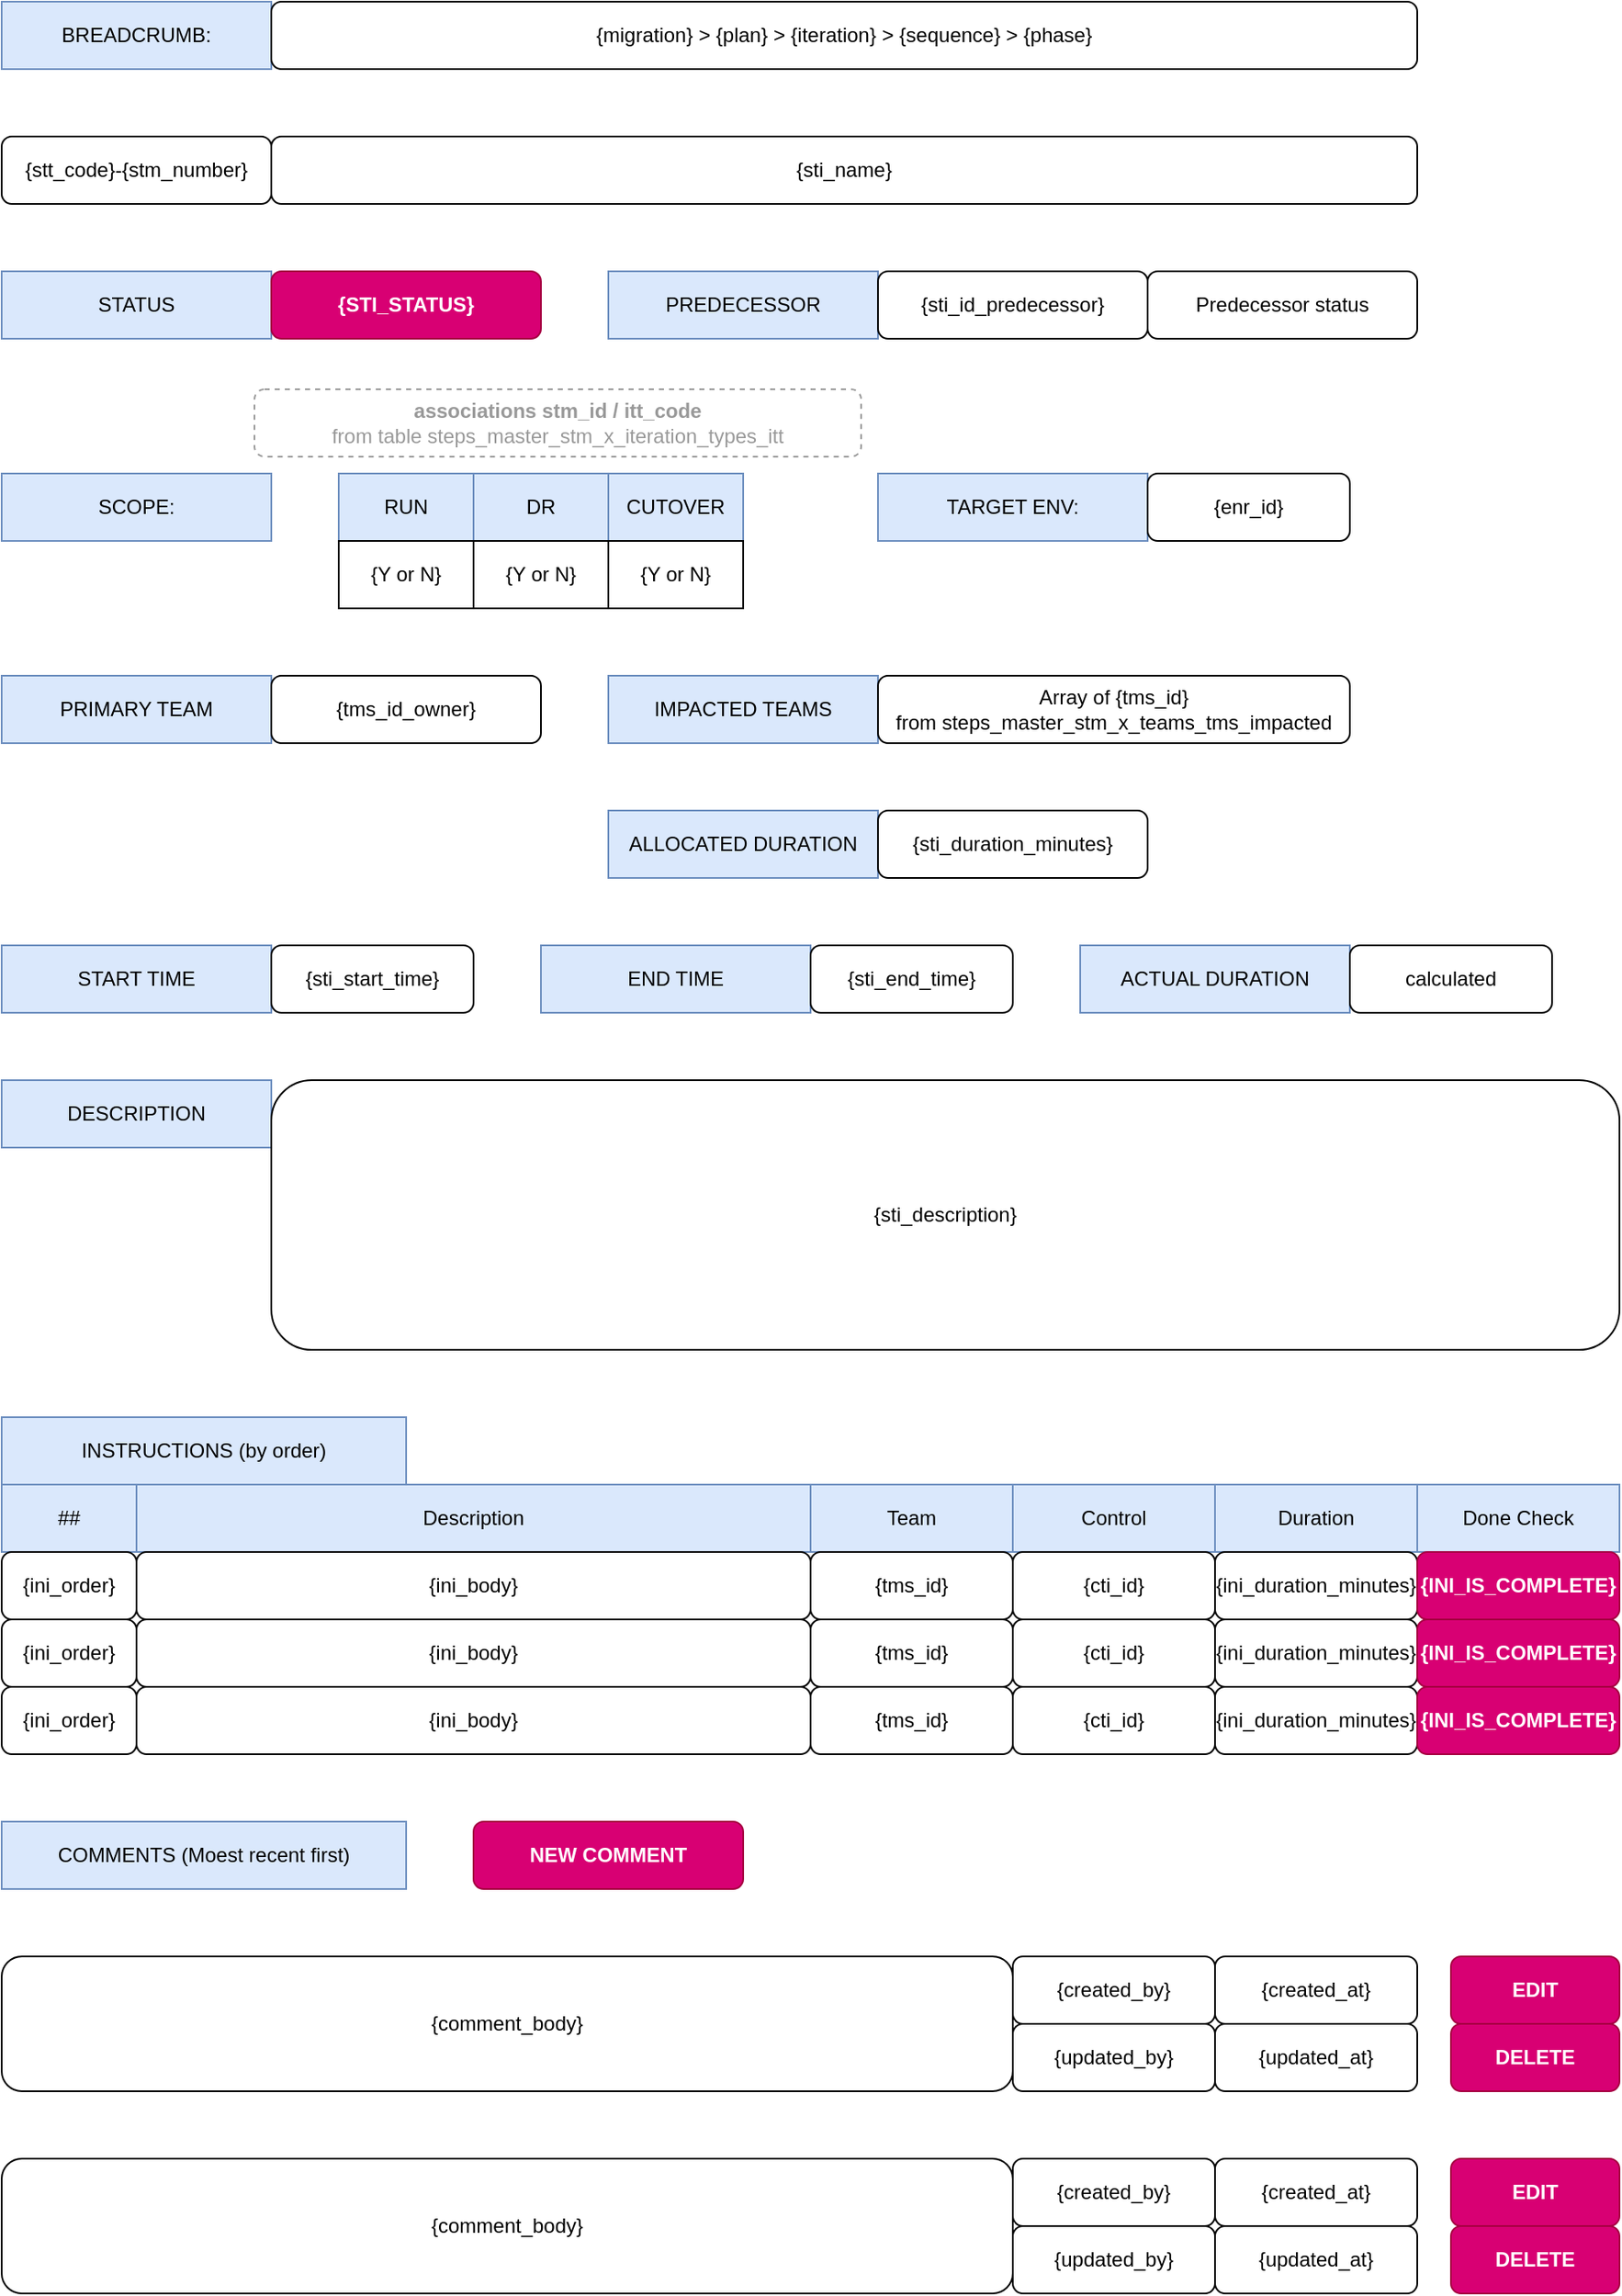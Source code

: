 <mxfile version="28.0.4">
  <diagram name="Page-1" id="PMUEhZMOhUfKYZW5Mhzb">
    <mxGraphModel dx="1302" dy="899" grid="1" gridSize="10" guides="1" tooltips="1" connect="1" arrows="1" fold="1" page="0" pageScale="1" pageWidth="827" pageHeight="1169" math="0" shadow="0">
      <root>
        <mxCell id="0" />
        <mxCell id="1" parent="0" />
        <mxCell id="vxh-quJ58SCgk4-uSjsG-1" value="{stt_code}-{stm_number}" style="rounded=1;whiteSpace=wrap;html=1;" vertex="1" parent="1">
          <mxGeometry x="40" y="80" width="160" height="40" as="geometry" />
        </mxCell>
        <mxCell id="vxh-quJ58SCgk4-uSjsG-3" value="{sti_name}" style="rounded=1;whiteSpace=wrap;html=1;" vertex="1" parent="1">
          <mxGeometry x="200" y="80" width="680" height="40" as="geometry" />
        </mxCell>
        <mxCell id="vxh-quJ58SCgk4-uSjsG-4" value="&lt;b&gt;associations stm_id / itt_code&lt;/b&gt;&lt;div&gt;from table&amp;nbsp;steps_master_stm_x_iteration_types_itt&lt;/div&gt;" style="rounded=1;whiteSpace=wrap;html=1;dashed=1;strokeColor=#999999;fontColor=#999999;" vertex="1" parent="1">
          <mxGeometry x="190" y="230" width="360" height="40" as="geometry" />
        </mxCell>
        <mxCell id="vxh-quJ58SCgk4-uSjsG-5" value="SCOPE:" style="rounded=0;whiteSpace=wrap;html=1;fillColor=#dae8fc;strokeColor=#6c8ebf;" vertex="1" parent="1">
          <mxGeometry x="40" y="280" width="160" height="40" as="geometry" />
        </mxCell>
        <mxCell id="vxh-quJ58SCgk4-uSjsG-6" value="RUN" style="rounded=0;whiteSpace=wrap;html=1;fillColor=#dae8fc;strokeColor=#6c8ebf;" vertex="1" parent="1">
          <mxGeometry x="240" y="280" width="80" height="40" as="geometry" />
        </mxCell>
        <mxCell id="vxh-quJ58SCgk4-uSjsG-8" value="DR" style="rounded=0;whiteSpace=wrap;html=1;fillColor=#dae8fc;strokeColor=#6c8ebf;" vertex="1" parent="1">
          <mxGeometry x="320" y="280" width="80" height="40" as="geometry" />
        </mxCell>
        <mxCell id="vxh-quJ58SCgk4-uSjsG-9" value="CUTOVER" style="rounded=0;whiteSpace=wrap;html=1;fillColor=#dae8fc;strokeColor=#6c8ebf;" vertex="1" parent="1">
          <mxGeometry x="400" y="280" width="80" height="40" as="geometry" />
        </mxCell>
        <mxCell id="vxh-quJ58SCgk4-uSjsG-10" value="{Y or N}" style="rounded=0;whiteSpace=wrap;html=1;" vertex="1" parent="1">
          <mxGeometry x="240" y="320" width="80" height="40" as="geometry" />
        </mxCell>
        <mxCell id="vxh-quJ58SCgk4-uSjsG-11" value="{Y or N}" style="rounded=0;whiteSpace=wrap;html=1;" vertex="1" parent="1">
          <mxGeometry x="320" y="320" width="80" height="40" as="geometry" />
        </mxCell>
        <mxCell id="vxh-quJ58SCgk4-uSjsG-12" value="{Y or N}" style="rounded=0;whiteSpace=wrap;html=1;" vertex="1" parent="1">
          <mxGeometry x="400" y="320" width="80" height="40" as="geometry" />
        </mxCell>
        <mxCell id="vxh-quJ58SCgk4-uSjsG-13" value="TARGET ENV:" style="rounded=0;whiteSpace=wrap;html=1;fillColor=#dae8fc;strokeColor=#6c8ebf;" vertex="1" parent="1">
          <mxGeometry x="560" y="280" width="160" height="40" as="geometry" />
        </mxCell>
        <mxCell id="vxh-quJ58SCgk4-uSjsG-14" value="{enr_id}" style="rounded=1;whiteSpace=wrap;html=1;" vertex="1" parent="1">
          <mxGeometry x="720" y="280" width="120" height="40" as="geometry" />
        </mxCell>
        <mxCell id="vxh-quJ58SCgk4-uSjsG-15" value="BREADCRUMB:" style="rounded=0;whiteSpace=wrap;html=1;fillColor=#dae8fc;strokeColor=#6c8ebf;" vertex="1" parent="1">
          <mxGeometry x="40" width="160" height="40" as="geometry" />
        </mxCell>
        <mxCell id="vxh-quJ58SCgk4-uSjsG-16" value="{migration} &amp;gt; {plan} &amp;gt;&amp;nbsp;{iteration} &amp;gt;&amp;nbsp;{sequence} &amp;gt;&amp;nbsp;{phase}" style="rounded=1;whiteSpace=wrap;html=1;" vertex="1" parent="1">
          <mxGeometry x="200" width="680" height="40" as="geometry" />
        </mxCell>
        <mxCell id="vxh-quJ58SCgk4-uSjsG-17" value="PRIMARY TEAM" style="rounded=0;whiteSpace=wrap;html=1;fillColor=#dae8fc;strokeColor=#6c8ebf;" vertex="1" parent="1">
          <mxGeometry x="40" y="400" width="160" height="40" as="geometry" />
        </mxCell>
        <mxCell id="vxh-quJ58SCgk4-uSjsG-18" value="IMPACTED TEAMS" style="rounded=0;whiteSpace=wrap;html=1;fillColor=#dae8fc;strokeColor=#6c8ebf;" vertex="1" parent="1">
          <mxGeometry x="400" y="400" width="160" height="40" as="geometry" />
        </mxCell>
        <mxCell id="vxh-quJ58SCgk4-uSjsG-19" value="{tms_id_owner}" style="rounded=1;whiteSpace=wrap;html=1;" vertex="1" parent="1">
          <mxGeometry x="200" y="400" width="160" height="40" as="geometry" />
        </mxCell>
        <mxCell id="vxh-quJ58SCgk4-uSjsG-20" value="Array of {tms_id} from&amp;nbsp;steps_master_stm_x_teams_tms_impacted" style="rounded=1;whiteSpace=wrap;html=1;" vertex="1" parent="1">
          <mxGeometry x="560" y="400" width="280" height="40" as="geometry" />
        </mxCell>
        <mxCell id="vxh-quJ58SCgk4-uSjsG-21" value="STATUS" style="rounded=0;whiteSpace=wrap;html=1;fillColor=#dae8fc;strokeColor=#6c8ebf;" vertex="1" parent="1">
          <mxGeometry x="40" y="160" width="160" height="40" as="geometry" />
        </mxCell>
        <mxCell id="vxh-quJ58SCgk4-uSjsG-22" value="ALLOCATED DURATION" style="rounded=0;whiteSpace=wrap;html=1;fillColor=#dae8fc;strokeColor=#6c8ebf;" vertex="1" parent="1">
          <mxGeometry x="400" y="480" width="160" height="40" as="geometry" />
        </mxCell>
        <mxCell id="vxh-quJ58SCgk4-uSjsG-24" value="{sti_duration_minutes}" style="rounded=1;whiteSpace=wrap;html=1;" vertex="1" parent="1">
          <mxGeometry x="560" y="480" width="160" height="40" as="geometry" />
        </mxCell>
        <mxCell id="vxh-quJ58SCgk4-uSjsG-25" value="START TIME" style="rounded=0;whiteSpace=wrap;html=1;fillColor=#dae8fc;strokeColor=#6c8ebf;" vertex="1" parent="1">
          <mxGeometry x="40" y="560" width="160" height="40" as="geometry" />
        </mxCell>
        <mxCell id="vxh-quJ58SCgk4-uSjsG-26" value="END TIME" style="rounded=0;whiteSpace=wrap;html=1;fillColor=#dae8fc;strokeColor=#6c8ebf;" vertex="1" parent="1">
          <mxGeometry x="360" y="560" width="160" height="40" as="geometry" />
        </mxCell>
        <mxCell id="vxh-quJ58SCgk4-uSjsG-27" value="ACTUAL DURATION" style="rounded=0;whiteSpace=wrap;html=1;fillColor=#dae8fc;strokeColor=#6c8ebf;" vertex="1" parent="1">
          <mxGeometry x="680" y="560" width="160" height="40" as="geometry" />
        </mxCell>
        <mxCell id="vxh-quJ58SCgk4-uSjsG-28" value="{sti_start_time}" style="rounded=1;whiteSpace=wrap;html=1;" vertex="1" parent="1">
          <mxGeometry x="200" y="560" width="120" height="40" as="geometry" />
        </mxCell>
        <mxCell id="vxh-quJ58SCgk4-uSjsG-29" value="{sti_end_time}" style="rounded=1;whiteSpace=wrap;html=1;" vertex="1" parent="1">
          <mxGeometry x="520" y="560" width="120" height="40" as="geometry" />
        </mxCell>
        <mxCell id="vxh-quJ58SCgk4-uSjsG-30" value="calculated" style="rounded=1;whiteSpace=wrap;html=1;" vertex="1" parent="1">
          <mxGeometry x="840" y="560" width="120" height="40" as="geometry" />
        </mxCell>
        <mxCell id="vxh-quJ58SCgk4-uSjsG-31" value="DESCRIPTION" style="rounded=0;whiteSpace=wrap;html=1;fillColor=#dae8fc;strokeColor=#6c8ebf;" vertex="1" parent="1">
          <mxGeometry x="40" y="640" width="160" height="40" as="geometry" />
        </mxCell>
        <mxCell id="vxh-quJ58SCgk4-uSjsG-32" value="{sti_description}" style="rounded=1;whiteSpace=wrap;html=1;" vertex="1" parent="1">
          <mxGeometry x="200" y="640" width="800" height="160" as="geometry" />
        </mxCell>
        <mxCell id="vxh-quJ58SCgk4-uSjsG-33" value="INSTRUCTIONS (by order)" style="rounded=0;whiteSpace=wrap;html=1;fillColor=#dae8fc;strokeColor=#6c8ebf;" vertex="1" parent="1">
          <mxGeometry x="40" y="840" width="240" height="40" as="geometry" />
        </mxCell>
        <mxCell id="vxh-quJ58SCgk4-uSjsG-34" value="##" style="rounded=0;whiteSpace=wrap;html=1;fillColor=#dae8fc;strokeColor=#6c8ebf;" vertex="1" parent="1">
          <mxGeometry x="40" y="880" width="80" height="40" as="geometry" />
        </mxCell>
        <mxCell id="vxh-quJ58SCgk4-uSjsG-35" value="Description" style="rounded=0;whiteSpace=wrap;html=1;fillColor=#dae8fc;strokeColor=#6c8ebf;" vertex="1" parent="1">
          <mxGeometry x="120" y="880" width="400" height="40" as="geometry" />
        </mxCell>
        <mxCell id="vxh-quJ58SCgk4-uSjsG-36" value="Team" style="rounded=0;whiteSpace=wrap;html=1;fillColor=#dae8fc;strokeColor=#6c8ebf;" vertex="1" parent="1">
          <mxGeometry x="520" y="880" width="120" height="40" as="geometry" />
        </mxCell>
        <mxCell id="vxh-quJ58SCgk4-uSjsG-37" value="Control" style="rounded=0;whiteSpace=wrap;html=1;fillColor=#dae8fc;strokeColor=#6c8ebf;" vertex="1" parent="1">
          <mxGeometry x="640" y="880" width="120" height="40" as="geometry" />
        </mxCell>
        <mxCell id="vxh-quJ58SCgk4-uSjsG-38" value="Duration" style="rounded=0;whiteSpace=wrap;html=1;fillColor=#dae8fc;strokeColor=#6c8ebf;" vertex="1" parent="1">
          <mxGeometry x="760" y="880" width="120" height="40" as="geometry" />
        </mxCell>
        <mxCell id="vxh-quJ58SCgk4-uSjsG-39" value="Done Check" style="rounded=0;whiteSpace=wrap;html=1;fillColor=#dae8fc;strokeColor=#6c8ebf;" vertex="1" parent="1">
          <mxGeometry x="880" y="880" width="120" height="40" as="geometry" />
        </mxCell>
        <mxCell id="vxh-quJ58SCgk4-uSjsG-40" value="{ini_order}" style="rounded=1;whiteSpace=wrap;html=1;" vertex="1" parent="1">
          <mxGeometry x="40" y="920" width="80" height="40" as="geometry" />
        </mxCell>
        <mxCell id="vxh-quJ58SCgk4-uSjsG-43" value="{ini_body}" style="rounded=1;whiteSpace=wrap;html=1;" vertex="1" parent="1">
          <mxGeometry x="120" y="920" width="400" height="40" as="geometry" />
        </mxCell>
        <mxCell id="vxh-quJ58SCgk4-uSjsG-44" value="{tms_id}" style="rounded=1;whiteSpace=wrap;html=1;" vertex="1" parent="1">
          <mxGeometry x="520" y="920" width="120" height="40" as="geometry" />
        </mxCell>
        <mxCell id="vxh-quJ58SCgk4-uSjsG-45" value="{cti_id}" style="rounded=1;whiteSpace=wrap;html=1;" vertex="1" parent="1">
          <mxGeometry x="640" y="920" width="120" height="40" as="geometry" />
        </mxCell>
        <mxCell id="vxh-quJ58SCgk4-uSjsG-46" value="{ini_duration_minutes}" style="rounded=1;whiteSpace=wrap;html=1;" vertex="1" parent="1">
          <mxGeometry x="760" y="920" width="120" height="40" as="geometry" />
        </mxCell>
        <mxCell id="vxh-quJ58SCgk4-uSjsG-48" value="PREDECESSOR" style="rounded=0;whiteSpace=wrap;html=1;fillColor=#dae8fc;strokeColor=#6c8ebf;" vertex="1" parent="1">
          <mxGeometry x="400" y="160" width="160" height="40" as="geometry" />
        </mxCell>
        <mxCell id="vxh-quJ58SCgk4-uSjsG-49" value="{sti_id_predecessor}" style="rounded=1;whiteSpace=wrap;html=1;" vertex="1" parent="1">
          <mxGeometry x="560" y="160" width="160" height="40" as="geometry" />
        </mxCell>
        <mxCell id="vxh-quJ58SCgk4-uSjsG-50" value="Predecessor status" style="rounded=1;whiteSpace=wrap;html=1;" vertex="1" parent="1">
          <mxGeometry x="720" y="160" width="160" height="40" as="geometry" />
        </mxCell>
        <mxCell id="vxh-quJ58SCgk4-uSjsG-51" value="{ini_order}" style="rounded=1;whiteSpace=wrap;html=1;" vertex="1" parent="1">
          <mxGeometry x="40" y="960" width="80" height="40" as="geometry" />
        </mxCell>
        <mxCell id="vxh-quJ58SCgk4-uSjsG-52" value="{ini_body}" style="rounded=1;whiteSpace=wrap;html=1;" vertex="1" parent="1">
          <mxGeometry x="120" y="960" width="400" height="40" as="geometry" />
        </mxCell>
        <mxCell id="vxh-quJ58SCgk4-uSjsG-53" value="{tms_id}" style="rounded=1;whiteSpace=wrap;html=1;" vertex="1" parent="1">
          <mxGeometry x="520" y="960" width="120" height="40" as="geometry" />
        </mxCell>
        <mxCell id="vxh-quJ58SCgk4-uSjsG-54" value="{cti_id}" style="rounded=1;whiteSpace=wrap;html=1;" vertex="1" parent="1">
          <mxGeometry x="640" y="960" width="120" height="40" as="geometry" />
        </mxCell>
        <mxCell id="vxh-quJ58SCgk4-uSjsG-55" value="{ini_duration_minutes}" style="rounded=1;whiteSpace=wrap;html=1;" vertex="1" parent="1">
          <mxGeometry x="760" y="960" width="120" height="40" as="geometry" />
        </mxCell>
        <mxCell id="vxh-quJ58SCgk4-uSjsG-57" value="{ini_order}" style="rounded=1;whiteSpace=wrap;html=1;" vertex="1" parent="1">
          <mxGeometry x="40" y="1000" width="80" height="40" as="geometry" />
        </mxCell>
        <mxCell id="vxh-quJ58SCgk4-uSjsG-58" value="{ini_body}" style="rounded=1;whiteSpace=wrap;html=1;" vertex="1" parent="1">
          <mxGeometry x="120" y="1000" width="400" height="40" as="geometry" />
        </mxCell>
        <mxCell id="vxh-quJ58SCgk4-uSjsG-59" value="{tms_id}" style="rounded=1;whiteSpace=wrap;html=1;" vertex="1" parent="1">
          <mxGeometry x="520" y="1000" width="120" height="40" as="geometry" />
        </mxCell>
        <mxCell id="vxh-quJ58SCgk4-uSjsG-60" value="{cti_id}" style="rounded=1;whiteSpace=wrap;html=1;" vertex="1" parent="1">
          <mxGeometry x="640" y="1000" width="120" height="40" as="geometry" />
        </mxCell>
        <mxCell id="vxh-quJ58SCgk4-uSjsG-61" value="{ini_duration_minutes}" style="rounded=1;whiteSpace=wrap;html=1;" vertex="1" parent="1">
          <mxGeometry x="760" y="1000" width="120" height="40" as="geometry" />
        </mxCell>
        <mxCell id="vxh-quJ58SCgk4-uSjsG-63" value="COMMENTS (Moest recent first)" style="rounded=0;whiteSpace=wrap;html=1;fillColor=#dae8fc;strokeColor=#6c8ebf;" vertex="1" parent="1">
          <mxGeometry x="40" y="1080" width="240" height="40" as="geometry" />
        </mxCell>
        <mxCell id="vxh-quJ58SCgk4-uSjsG-64" value="{comment_body}" style="rounded=1;whiteSpace=wrap;html=1;" vertex="1" parent="1">
          <mxGeometry x="40" y="1160" width="600" height="80" as="geometry" />
        </mxCell>
        <mxCell id="vxh-quJ58SCgk4-uSjsG-65" value="{created_by}" style="rounded=1;whiteSpace=wrap;html=1;" vertex="1" parent="1">
          <mxGeometry x="640" y="1160" width="120" height="40" as="geometry" />
        </mxCell>
        <mxCell id="vxh-quJ58SCgk4-uSjsG-66" value="{created_at}" style="rounded=1;whiteSpace=wrap;html=1;" vertex="1" parent="1">
          <mxGeometry x="760" y="1160" width="120" height="40" as="geometry" />
        </mxCell>
        <mxCell id="vxh-quJ58SCgk4-uSjsG-67" value="{updated_by}" style="rounded=1;whiteSpace=wrap;html=1;" vertex="1" parent="1">
          <mxGeometry x="640" y="1200" width="120" height="40" as="geometry" />
        </mxCell>
        <mxCell id="vxh-quJ58SCgk4-uSjsG-68" value="{updated_at}" style="rounded=1;whiteSpace=wrap;html=1;" vertex="1" parent="1">
          <mxGeometry x="760" y="1200" width="120" height="40" as="geometry" />
        </mxCell>
        <mxCell id="vxh-quJ58SCgk4-uSjsG-69" value="{comment_body}" style="rounded=1;whiteSpace=wrap;html=1;" vertex="1" parent="1">
          <mxGeometry x="40" y="1280" width="600" height="80" as="geometry" />
        </mxCell>
        <mxCell id="vxh-quJ58SCgk4-uSjsG-70" value="{created_by}" style="rounded=1;whiteSpace=wrap;html=1;" vertex="1" parent="1">
          <mxGeometry x="640" y="1280" width="120" height="40" as="geometry" />
        </mxCell>
        <mxCell id="vxh-quJ58SCgk4-uSjsG-71" value="{created_at}" style="rounded=1;whiteSpace=wrap;html=1;" vertex="1" parent="1">
          <mxGeometry x="760" y="1280" width="120" height="40" as="geometry" />
        </mxCell>
        <mxCell id="vxh-quJ58SCgk4-uSjsG-72" value="{updated_by}" style="rounded=1;whiteSpace=wrap;html=1;" vertex="1" parent="1">
          <mxGeometry x="640" y="1320" width="120" height="40" as="geometry" />
        </mxCell>
        <mxCell id="vxh-quJ58SCgk4-uSjsG-73" value="{updated_at}" style="rounded=1;whiteSpace=wrap;html=1;" vertex="1" parent="1">
          <mxGeometry x="760" y="1320" width="120" height="40" as="geometry" />
        </mxCell>
        <mxCell id="vxh-quJ58SCgk4-uSjsG-74" value="NEW COMMENT" style="rounded=1;whiteSpace=wrap;html=1;fillColor=#d80073;strokeColor=#A50040;fontColor=#ffffff;fontStyle=1" vertex="1" parent="1">
          <mxGeometry x="320" y="1080" width="160" height="40" as="geometry" />
        </mxCell>
        <mxCell id="vxh-quJ58SCgk4-uSjsG-75" value="EDIT" style="rounded=1;whiteSpace=wrap;html=1;fillColor=#d80073;strokeColor=#A50040;fontColor=#ffffff;fontStyle=1" vertex="1" parent="1">
          <mxGeometry x="900" y="1160" width="100" height="40" as="geometry" />
        </mxCell>
        <mxCell id="vxh-quJ58SCgk4-uSjsG-76" value="DELETE" style="rounded=1;whiteSpace=wrap;html=1;fillColor=#d80073;strokeColor=#A50040;fontColor=#ffffff;fontStyle=1" vertex="1" parent="1">
          <mxGeometry x="900" y="1200" width="100" height="40" as="geometry" />
        </mxCell>
        <mxCell id="vxh-quJ58SCgk4-uSjsG-77" value="EDIT" style="rounded=1;whiteSpace=wrap;html=1;fillColor=#d80073;strokeColor=#A50040;fontColor=#ffffff;fontStyle=1" vertex="1" parent="1">
          <mxGeometry x="900" y="1280" width="100" height="40" as="geometry" />
        </mxCell>
        <mxCell id="vxh-quJ58SCgk4-uSjsG-78" value="DELETE" style="rounded=1;whiteSpace=wrap;html=1;fillColor=#d80073;strokeColor=#A50040;fontColor=#ffffff;fontStyle=1" vertex="1" parent="1">
          <mxGeometry x="900" y="1320" width="100" height="40" as="geometry" />
        </mxCell>
        <mxCell id="vxh-quJ58SCgk4-uSjsG-79" value="{STI_STATUS}" style="rounded=1;whiteSpace=wrap;html=1;fillColor=#d80073;strokeColor=#A50040;fontColor=#ffffff;fontStyle=1" vertex="1" parent="1">
          <mxGeometry x="200" y="160" width="160" height="40" as="geometry" />
        </mxCell>
        <mxCell id="vxh-quJ58SCgk4-uSjsG-80" value="{INI_IS_COMPLETE}" style="rounded=1;whiteSpace=wrap;html=1;fillColor=#d80073;strokeColor=#A50040;fontColor=#ffffff;fontStyle=1" vertex="1" parent="1">
          <mxGeometry x="880" y="920" width="120" height="40" as="geometry" />
        </mxCell>
        <mxCell id="vxh-quJ58SCgk4-uSjsG-81" value="{INI_IS_COMPLETE}" style="rounded=1;whiteSpace=wrap;html=1;fillColor=#d80073;strokeColor=#A50040;fontColor=#ffffff;fontStyle=1" vertex="1" parent="1">
          <mxGeometry x="880" y="960" width="120" height="40" as="geometry" />
        </mxCell>
        <mxCell id="vxh-quJ58SCgk4-uSjsG-82" value="{INI_IS_COMPLETE}" style="rounded=1;whiteSpace=wrap;html=1;fillColor=#d80073;strokeColor=#A50040;fontColor=#ffffff;fontStyle=1" vertex="1" parent="1">
          <mxGeometry x="880" y="1000" width="120" height="40" as="geometry" />
        </mxCell>
      </root>
    </mxGraphModel>
  </diagram>
</mxfile>
